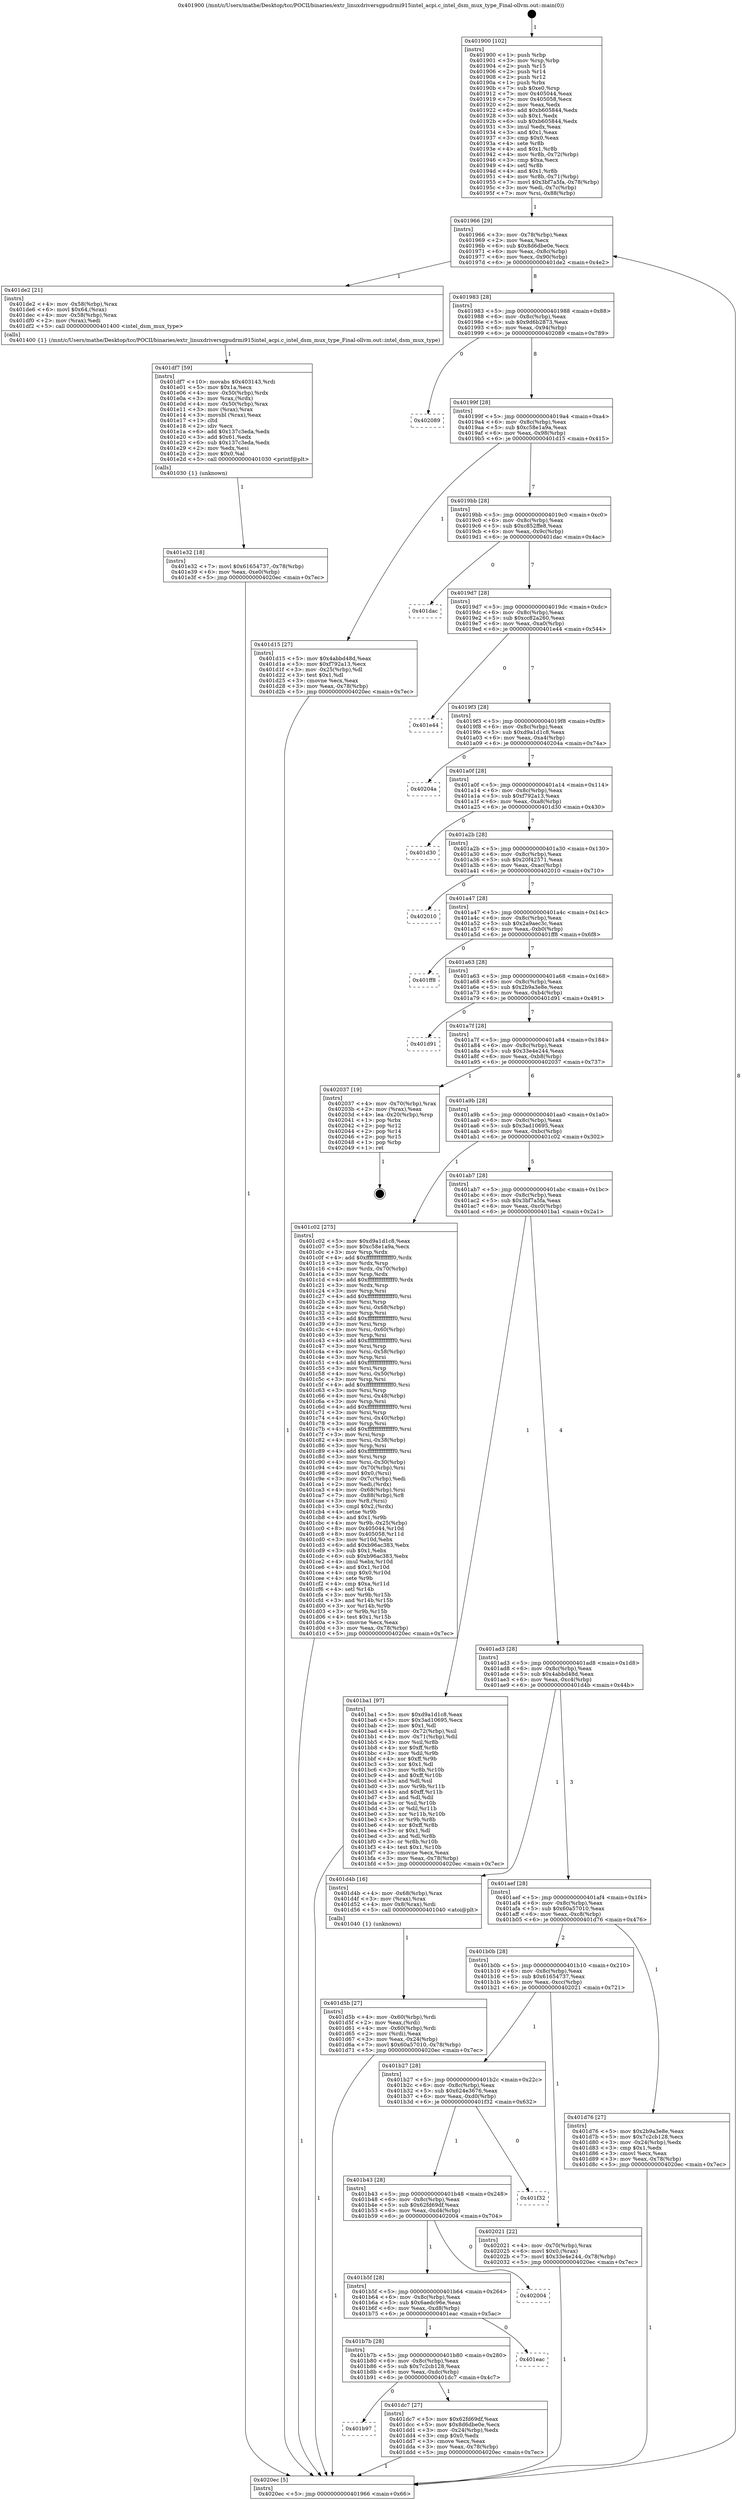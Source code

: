 digraph "0x401900" {
  label = "0x401900 (/mnt/c/Users/mathe/Desktop/tcc/POCII/binaries/extr_linuxdriversgpudrmi915intel_acpi.c_intel_dsm_mux_type_Final-ollvm.out::main(0))"
  labelloc = "t"
  node[shape=record]

  Entry [label="",width=0.3,height=0.3,shape=circle,fillcolor=black,style=filled]
  "0x401966" [label="{
     0x401966 [29]\l
     | [instrs]\l
     &nbsp;&nbsp;0x401966 \<+3\>: mov -0x78(%rbp),%eax\l
     &nbsp;&nbsp;0x401969 \<+2\>: mov %eax,%ecx\l
     &nbsp;&nbsp;0x40196b \<+6\>: sub $0x8d6dbe0e,%ecx\l
     &nbsp;&nbsp;0x401971 \<+6\>: mov %eax,-0x8c(%rbp)\l
     &nbsp;&nbsp;0x401977 \<+6\>: mov %ecx,-0x90(%rbp)\l
     &nbsp;&nbsp;0x40197d \<+6\>: je 0000000000401de2 \<main+0x4e2\>\l
  }"]
  "0x401de2" [label="{
     0x401de2 [21]\l
     | [instrs]\l
     &nbsp;&nbsp;0x401de2 \<+4\>: mov -0x58(%rbp),%rax\l
     &nbsp;&nbsp;0x401de6 \<+6\>: movl $0x64,(%rax)\l
     &nbsp;&nbsp;0x401dec \<+4\>: mov -0x58(%rbp),%rax\l
     &nbsp;&nbsp;0x401df0 \<+2\>: mov (%rax),%edi\l
     &nbsp;&nbsp;0x401df2 \<+5\>: call 0000000000401400 \<intel_dsm_mux_type\>\l
     | [calls]\l
     &nbsp;&nbsp;0x401400 \{1\} (/mnt/c/Users/mathe/Desktop/tcc/POCII/binaries/extr_linuxdriversgpudrmi915intel_acpi.c_intel_dsm_mux_type_Final-ollvm.out::intel_dsm_mux_type)\l
  }"]
  "0x401983" [label="{
     0x401983 [28]\l
     | [instrs]\l
     &nbsp;&nbsp;0x401983 \<+5\>: jmp 0000000000401988 \<main+0x88\>\l
     &nbsp;&nbsp;0x401988 \<+6\>: mov -0x8c(%rbp),%eax\l
     &nbsp;&nbsp;0x40198e \<+5\>: sub $0x9d6b2873,%eax\l
     &nbsp;&nbsp;0x401993 \<+6\>: mov %eax,-0x94(%rbp)\l
     &nbsp;&nbsp;0x401999 \<+6\>: je 0000000000402089 \<main+0x789\>\l
  }"]
  Exit [label="",width=0.3,height=0.3,shape=circle,fillcolor=black,style=filled,peripheries=2]
  "0x402089" [label="{
     0x402089\l
  }", style=dashed]
  "0x40199f" [label="{
     0x40199f [28]\l
     | [instrs]\l
     &nbsp;&nbsp;0x40199f \<+5\>: jmp 00000000004019a4 \<main+0xa4\>\l
     &nbsp;&nbsp;0x4019a4 \<+6\>: mov -0x8c(%rbp),%eax\l
     &nbsp;&nbsp;0x4019aa \<+5\>: sub $0xc58e1a9a,%eax\l
     &nbsp;&nbsp;0x4019af \<+6\>: mov %eax,-0x98(%rbp)\l
     &nbsp;&nbsp;0x4019b5 \<+6\>: je 0000000000401d15 \<main+0x415\>\l
  }"]
  "0x401e32" [label="{
     0x401e32 [18]\l
     | [instrs]\l
     &nbsp;&nbsp;0x401e32 \<+7\>: movl $0x61654737,-0x78(%rbp)\l
     &nbsp;&nbsp;0x401e39 \<+6\>: mov %eax,-0xe0(%rbp)\l
     &nbsp;&nbsp;0x401e3f \<+5\>: jmp 00000000004020ec \<main+0x7ec\>\l
  }"]
  "0x401d15" [label="{
     0x401d15 [27]\l
     | [instrs]\l
     &nbsp;&nbsp;0x401d15 \<+5\>: mov $0x4abbd48d,%eax\l
     &nbsp;&nbsp;0x401d1a \<+5\>: mov $0xf792a13,%ecx\l
     &nbsp;&nbsp;0x401d1f \<+3\>: mov -0x25(%rbp),%dl\l
     &nbsp;&nbsp;0x401d22 \<+3\>: test $0x1,%dl\l
     &nbsp;&nbsp;0x401d25 \<+3\>: cmovne %ecx,%eax\l
     &nbsp;&nbsp;0x401d28 \<+3\>: mov %eax,-0x78(%rbp)\l
     &nbsp;&nbsp;0x401d2b \<+5\>: jmp 00000000004020ec \<main+0x7ec\>\l
  }"]
  "0x4019bb" [label="{
     0x4019bb [28]\l
     | [instrs]\l
     &nbsp;&nbsp;0x4019bb \<+5\>: jmp 00000000004019c0 \<main+0xc0\>\l
     &nbsp;&nbsp;0x4019c0 \<+6\>: mov -0x8c(%rbp),%eax\l
     &nbsp;&nbsp;0x4019c6 \<+5\>: sub $0xc852ffe8,%eax\l
     &nbsp;&nbsp;0x4019cb \<+6\>: mov %eax,-0x9c(%rbp)\l
     &nbsp;&nbsp;0x4019d1 \<+6\>: je 0000000000401dac \<main+0x4ac\>\l
  }"]
  "0x401df7" [label="{
     0x401df7 [59]\l
     | [instrs]\l
     &nbsp;&nbsp;0x401df7 \<+10\>: movabs $0x403143,%rdi\l
     &nbsp;&nbsp;0x401e01 \<+5\>: mov $0x1a,%ecx\l
     &nbsp;&nbsp;0x401e06 \<+4\>: mov -0x50(%rbp),%rdx\l
     &nbsp;&nbsp;0x401e0a \<+3\>: mov %rax,(%rdx)\l
     &nbsp;&nbsp;0x401e0d \<+4\>: mov -0x50(%rbp),%rax\l
     &nbsp;&nbsp;0x401e11 \<+3\>: mov (%rax),%rax\l
     &nbsp;&nbsp;0x401e14 \<+3\>: movsbl (%rax),%eax\l
     &nbsp;&nbsp;0x401e17 \<+1\>: cltd\l
     &nbsp;&nbsp;0x401e18 \<+2\>: idiv %ecx\l
     &nbsp;&nbsp;0x401e1a \<+6\>: add $0x137c3eda,%edx\l
     &nbsp;&nbsp;0x401e20 \<+3\>: add $0x61,%edx\l
     &nbsp;&nbsp;0x401e23 \<+6\>: sub $0x137c3eda,%edx\l
     &nbsp;&nbsp;0x401e29 \<+2\>: mov %edx,%esi\l
     &nbsp;&nbsp;0x401e2b \<+2\>: mov $0x0,%al\l
     &nbsp;&nbsp;0x401e2d \<+5\>: call 0000000000401030 \<printf@plt\>\l
     | [calls]\l
     &nbsp;&nbsp;0x401030 \{1\} (unknown)\l
  }"]
  "0x401dac" [label="{
     0x401dac\l
  }", style=dashed]
  "0x4019d7" [label="{
     0x4019d7 [28]\l
     | [instrs]\l
     &nbsp;&nbsp;0x4019d7 \<+5\>: jmp 00000000004019dc \<main+0xdc\>\l
     &nbsp;&nbsp;0x4019dc \<+6\>: mov -0x8c(%rbp),%eax\l
     &nbsp;&nbsp;0x4019e2 \<+5\>: sub $0xcc82a260,%eax\l
     &nbsp;&nbsp;0x4019e7 \<+6\>: mov %eax,-0xa0(%rbp)\l
     &nbsp;&nbsp;0x4019ed \<+6\>: je 0000000000401e44 \<main+0x544\>\l
  }"]
  "0x401b97" [label="{
     0x401b97\l
  }", style=dashed]
  "0x401e44" [label="{
     0x401e44\l
  }", style=dashed]
  "0x4019f3" [label="{
     0x4019f3 [28]\l
     | [instrs]\l
     &nbsp;&nbsp;0x4019f3 \<+5\>: jmp 00000000004019f8 \<main+0xf8\>\l
     &nbsp;&nbsp;0x4019f8 \<+6\>: mov -0x8c(%rbp),%eax\l
     &nbsp;&nbsp;0x4019fe \<+5\>: sub $0xd9a1d1c8,%eax\l
     &nbsp;&nbsp;0x401a03 \<+6\>: mov %eax,-0xa4(%rbp)\l
     &nbsp;&nbsp;0x401a09 \<+6\>: je 000000000040204a \<main+0x74a\>\l
  }"]
  "0x401dc7" [label="{
     0x401dc7 [27]\l
     | [instrs]\l
     &nbsp;&nbsp;0x401dc7 \<+5\>: mov $0x62fd69df,%eax\l
     &nbsp;&nbsp;0x401dcc \<+5\>: mov $0x8d6dbe0e,%ecx\l
     &nbsp;&nbsp;0x401dd1 \<+3\>: mov -0x24(%rbp),%edx\l
     &nbsp;&nbsp;0x401dd4 \<+3\>: cmp $0x0,%edx\l
     &nbsp;&nbsp;0x401dd7 \<+3\>: cmove %ecx,%eax\l
     &nbsp;&nbsp;0x401dda \<+3\>: mov %eax,-0x78(%rbp)\l
     &nbsp;&nbsp;0x401ddd \<+5\>: jmp 00000000004020ec \<main+0x7ec\>\l
  }"]
  "0x40204a" [label="{
     0x40204a\l
  }", style=dashed]
  "0x401a0f" [label="{
     0x401a0f [28]\l
     | [instrs]\l
     &nbsp;&nbsp;0x401a0f \<+5\>: jmp 0000000000401a14 \<main+0x114\>\l
     &nbsp;&nbsp;0x401a14 \<+6\>: mov -0x8c(%rbp),%eax\l
     &nbsp;&nbsp;0x401a1a \<+5\>: sub $0xf792a13,%eax\l
     &nbsp;&nbsp;0x401a1f \<+6\>: mov %eax,-0xa8(%rbp)\l
     &nbsp;&nbsp;0x401a25 \<+6\>: je 0000000000401d30 \<main+0x430\>\l
  }"]
  "0x401b7b" [label="{
     0x401b7b [28]\l
     | [instrs]\l
     &nbsp;&nbsp;0x401b7b \<+5\>: jmp 0000000000401b80 \<main+0x280\>\l
     &nbsp;&nbsp;0x401b80 \<+6\>: mov -0x8c(%rbp),%eax\l
     &nbsp;&nbsp;0x401b86 \<+5\>: sub $0x7c2cb128,%eax\l
     &nbsp;&nbsp;0x401b8b \<+6\>: mov %eax,-0xdc(%rbp)\l
     &nbsp;&nbsp;0x401b91 \<+6\>: je 0000000000401dc7 \<main+0x4c7\>\l
  }"]
  "0x401d30" [label="{
     0x401d30\l
  }", style=dashed]
  "0x401a2b" [label="{
     0x401a2b [28]\l
     | [instrs]\l
     &nbsp;&nbsp;0x401a2b \<+5\>: jmp 0000000000401a30 \<main+0x130\>\l
     &nbsp;&nbsp;0x401a30 \<+6\>: mov -0x8c(%rbp),%eax\l
     &nbsp;&nbsp;0x401a36 \<+5\>: sub $0x20f42571,%eax\l
     &nbsp;&nbsp;0x401a3b \<+6\>: mov %eax,-0xac(%rbp)\l
     &nbsp;&nbsp;0x401a41 \<+6\>: je 0000000000402010 \<main+0x710\>\l
  }"]
  "0x401eac" [label="{
     0x401eac\l
  }", style=dashed]
  "0x402010" [label="{
     0x402010\l
  }", style=dashed]
  "0x401a47" [label="{
     0x401a47 [28]\l
     | [instrs]\l
     &nbsp;&nbsp;0x401a47 \<+5\>: jmp 0000000000401a4c \<main+0x14c\>\l
     &nbsp;&nbsp;0x401a4c \<+6\>: mov -0x8c(%rbp),%eax\l
     &nbsp;&nbsp;0x401a52 \<+5\>: sub $0x2a9aec3c,%eax\l
     &nbsp;&nbsp;0x401a57 \<+6\>: mov %eax,-0xb0(%rbp)\l
     &nbsp;&nbsp;0x401a5d \<+6\>: je 0000000000401ff8 \<main+0x6f8\>\l
  }"]
  "0x401b5f" [label="{
     0x401b5f [28]\l
     | [instrs]\l
     &nbsp;&nbsp;0x401b5f \<+5\>: jmp 0000000000401b64 \<main+0x264\>\l
     &nbsp;&nbsp;0x401b64 \<+6\>: mov -0x8c(%rbp),%eax\l
     &nbsp;&nbsp;0x401b6a \<+5\>: sub $0x6aedc96e,%eax\l
     &nbsp;&nbsp;0x401b6f \<+6\>: mov %eax,-0xd8(%rbp)\l
     &nbsp;&nbsp;0x401b75 \<+6\>: je 0000000000401eac \<main+0x5ac\>\l
  }"]
  "0x401ff8" [label="{
     0x401ff8\l
  }", style=dashed]
  "0x401a63" [label="{
     0x401a63 [28]\l
     | [instrs]\l
     &nbsp;&nbsp;0x401a63 \<+5\>: jmp 0000000000401a68 \<main+0x168\>\l
     &nbsp;&nbsp;0x401a68 \<+6\>: mov -0x8c(%rbp),%eax\l
     &nbsp;&nbsp;0x401a6e \<+5\>: sub $0x2b9a3e8e,%eax\l
     &nbsp;&nbsp;0x401a73 \<+6\>: mov %eax,-0xb4(%rbp)\l
     &nbsp;&nbsp;0x401a79 \<+6\>: je 0000000000401d91 \<main+0x491\>\l
  }"]
  "0x402004" [label="{
     0x402004\l
  }", style=dashed]
  "0x401d91" [label="{
     0x401d91\l
  }", style=dashed]
  "0x401a7f" [label="{
     0x401a7f [28]\l
     | [instrs]\l
     &nbsp;&nbsp;0x401a7f \<+5\>: jmp 0000000000401a84 \<main+0x184\>\l
     &nbsp;&nbsp;0x401a84 \<+6\>: mov -0x8c(%rbp),%eax\l
     &nbsp;&nbsp;0x401a8a \<+5\>: sub $0x33e4e244,%eax\l
     &nbsp;&nbsp;0x401a8f \<+6\>: mov %eax,-0xb8(%rbp)\l
     &nbsp;&nbsp;0x401a95 \<+6\>: je 0000000000402037 \<main+0x737\>\l
  }"]
  "0x401b43" [label="{
     0x401b43 [28]\l
     | [instrs]\l
     &nbsp;&nbsp;0x401b43 \<+5\>: jmp 0000000000401b48 \<main+0x248\>\l
     &nbsp;&nbsp;0x401b48 \<+6\>: mov -0x8c(%rbp),%eax\l
     &nbsp;&nbsp;0x401b4e \<+5\>: sub $0x62fd69df,%eax\l
     &nbsp;&nbsp;0x401b53 \<+6\>: mov %eax,-0xd4(%rbp)\l
     &nbsp;&nbsp;0x401b59 \<+6\>: je 0000000000402004 \<main+0x704\>\l
  }"]
  "0x402037" [label="{
     0x402037 [19]\l
     | [instrs]\l
     &nbsp;&nbsp;0x402037 \<+4\>: mov -0x70(%rbp),%rax\l
     &nbsp;&nbsp;0x40203b \<+2\>: mov (%rax),%eax\l
     &nbsp;&nbsp;0x40203d \<+4\>: lea -0x20(%rbp),%rsp\l
     &nbsp;&nbsp;0x402041 \<+1\>: pop %rbx\l
     &nbsp;&nbsp;0x402042 \<+2\>: pop %r12\l
     &nbsp;&nbsp;0x402044 \<+2\>: pop %r14\l
     &nbsp;&nbsp;0x402046 \<+2\>: pop %r15\l
     &nbsp;&nbsp;0x402048 \<+1\>: pop %rbp\l
     &nbsp;&nbsp;0x402049 \<+1\>: ret\l
  }"]
  "0x401a9b" [label="{
     0x401a9b [28]\l
     | [instrs]\l
     &nbsp;&nbsp;0x401a9b \<+5\>: jmp 0000000000401aa0 \<main+0x1a0\>\l
     &nbsp;&nbsp;0x401aa0 \<+6\>: mov -0x8c(%rbp),%eax\l
     &nbsp;&nbsp;0x401aa6 \<+5\>: sub $0x3ad10695,%eax\l
     &nbsp;&nbsp;0x401aab \<+6\>: mov %eax,-0xbc(%rbp)\l
     &nbsp;&nbsp;0x401ab1 \<+6\>: je 0000000000401c02 \<main+0x302\>\l
  }"]
  "0x401f32" [label="{
     0x401f32\l
  }", style=dashed]
  "0x401c02" [label="{
     0x401c02 [275]\l
     | [instrs]\l
     &nbsp;&nbsp;0x401c02 \<+5\>: mov $0xd9a1d1c8,%eax\l
     &nbsp;&nbsp;0x401c07 \<+5\>: mov $0xc58e1a9a,%ecx\l
     &nbsp;&nbsp;0x401c0c \<+3\>: mov %rsp,%rdx\l
     &nbsp;&nbsp;0x401c0f \<+4\>: add $0xfffffffffffffff0,%rdx\l
     &nbsp;&nbsp;0x401c13 \<+3\>: mov %rdx,%rsp\l
     &nbsp;&nbsp;0x401c16 \<+4\>: mov %rdx,-0x70(%rbp)\l
     &nbsp;&nbsp;0x401c1a \<+3\>: mov %rsp,%rdx\l
     &nbsp;&nbsp;0x401c1d \<+4\>: add $0xfffffffffffffff0,%rdx\l
     &nbsp;&nbsp;0x401c21 \<+3\>: mov %rdx,%rsp\l
     &nbsp;&nbsp;0x401c24 \<+3\>: mov %rsp,%rsi\l
     &nbsp;&nbsp;0x401c27 \<+4\>: add $0xfffffffffffffff0,%rsi\l
     &nbsp;&nbsp;0x401c2b \<+3\>: mov %rsi,%rsp\l
     &nbsp;&nbsp;0x401c2e \<+4\>: mov %rsi,-0x68(%rbp)\l
     &nbsp;&nbsp;0x401c32 \<+3\>: mov %rsp,%rsi\l
     &nbsp;&nbsp;0x401c35 \<+4\>: add $0xfffffffffffffff0,%rsi\l
     &nbsp;&nbsp;0x401c39 \<+3\>: mov %rsi,%rsp\l
     &nbsp;&nbsp;0x401c3c \<+4\>: mov %rsi,-0x60(%rbp)\l
     &nbsp;&nbsp;0x401c40 \<+3\>: mov %rsp,%rsi\l
     &nbsp;&nbsp;0x401c43 \<+4\>: add $0xfffffffffffffff0,%rsi\l
     &nbsp;&nbsp;0x401c47 \<+3\>: mov %rsi,%rsp\l
     &nbsp;&nbsp;0x401c4a \<+4\>: mov %rsi,-0x58(%rbp)\l
     &nbsp;&nbsp;0x401c4e \<+3\>: mov %rsp,%rsi\l
     &nbsp;&nbsp;0x401c51 \<+4\>: add $0xfffffffffffffff0,%rsi\l
     &nbsp;&nbsp;0x401c55 \<+3\>: mov %rsi,%rsp\l
     &nbsp;&nbsp;0x401c58 \<+4\>: mov %rsi,-0x50(%rbp)\l
     &nbsp;&nbsp;0x401c5c \<+3\>: mov %rsp,%rsi\l
     &nbsp;&nbsp;0x401c5f \<+4\>: add $0xfffffffffffffff0,%rsi\l
     &nbsp;&nbsp;0x401c63 \<+3\>: mov %rsi,%rsp\l
     &nbsp;&nbsp;0x401c66 \<+4\>: mov %rsi,-0x48(%rbp)\l
     &nbsp;&nbsp;0x401c6a \<+3\>: mov %rsp,%rsi\l
     &nbsp;&nbsp;0x401c6d \<+4\>: add $0xfffffffffffffff0,%rsi\l
     &nbsp;&nbsp;0x401c71 \<+3\>: mov %rsi,%rsp\l
     &nbsp;&nbsp;0x401c74 \<+4\>: mov %rsi,-0x40(%rbp)\l
     &nbsp;&nbsp;0x401c78 \<+3\>: mov %rsp,%rsi\l
     &nbsp;&nbsp;0x401c7b \<+4\>: add $0xfffffffffffffff0,%rsi\l
     &nbsp;&nbsp;0x401c7f \<+3\>: mov %rsi,%rsp\l
     &nbsp;&nbsp;0x401c82 \<+4\>: mov %rsi,-0x38(%rbp)\l
     &nbsp;&nbsp;0x401c86 \<+3\>: mov %rsp,%rsi\l
     &nbsp;&nbsp;0x401c89 \<+4\>: add $0xfffffffffffffff0,%rsi\l
     &nbsp;&nbsp;0x401c8d \<+3\>: mov %rsi,%rsp\l
     &nbsp;&nbsp;0x401c90 \<+4\>: mov %rsi,-0x30(%rbp)\l
     &nbsp;&nbsp;0x401c94 \<+4\>: mov -0x70(%rbp),%rsi\l
     &nbsp;&nbsp;0x401c98 \<+6\>: movl $0x0,(%rsi)\l
     &nbsp;&nbsp;0x401c9e \<+3\>: mov -0x7c(%rbp),%edi\l
     &nbsp;&nbsp;0x401ca1 \<+2\>: mov %edi,(%rdx)\l
     &nbsp;&nbsp;0x401ca3 \<+4\>: mov -0x68(%rbp),%rsi\l
     &nbsp;&nbsp;0x401ca7 \<+7\>: mov -0x88(%rbp),%r8\l
     &nbsp;&nbsp;0x401cae \<+3\>: mov %r8,(%rsi)\l
     &nbsp;&nbsp;0x401cb1 \<+3\>: cmpl $0x2,(%rdx)\l
     &nbsp;&nbsp;0x401cb4 \<+4\>: setne %r9b\l
     &nbsp;&nbsp;0x401cb8 \<+4\>: and $0x1,%r9b\l
     &nbsp;&nbsp;0x401cbc \<+4\>: mov %r9b,-0x25(%rbp)\l
     &nbsp;&nbsp;0x401cc0 \<+8\>: mov 0x405044,%r10d\l
     &nbsp;&nbsp;0x401cc8 \<+8\>: mov 0x405058,%r11d\l
     &nbsp;&nbsp;0x401cd0 \<+3\>: mov %r10d,%ebx\l
     &nbsp;&nbsp;0x401cd3 \<+6\>: add $0xb96ac383,%ebx\l
     &nbsp;&nbsp;0x401cd9 \<+3\>: sub $0x1,%ebx\l
     &nbsp;&nbsp;0x401cdc \<+6\>: sub $0xb96ac383,%ebx\l
     &nbsp;&nbsp;0x401ce2 \<+4\>: imul %ebx,%r10d\l
     &nbsp;&nbsp;0x401ce6 \<+4\>: and $0x1,%r10d\l
     &nbsp;&nbsp;0x401cea \<+4\>: cmp $0x0,%r10d\l
     &nbsp;&nbsp;0x401cee \<+4\>: sete %r9b\l
     &nbsp;&nbsp;0x401cf2 \<+4\>: cmp $0xa,%r11d\l
     &nbsp;&nbsp;0x401cf6 \<+4\>: setl %r14b\l
     &nbsp;&nbsp;0x401cfa \<+3\>: mov %r9b,%r15b\l
     &nbsp;&nbsp;0x401cfd \<+3\>: and %r14b,%r15b\l
     &nbsp;&nbsp;0x401d00 \<+3\>: xor %r14b,%r9b\l
     &nbsp;&nbsp;0x401d03 \<+3\>: or %r9b,%r15b\l
     &nbsp;&nbsp;0x401d06 \<+4\>: test $0x1,%r15b\l
     &nbsp;&nbsp;0x401d0a \<+3\>: cmovne %ecx,%eax\l
     &nbsp;&nbsp;0x401d0d \<+3\>: mov %eax,-0x78(%rbp)\l
     &nbsp;&nbsp;0x401d10 \<+5\>: jmp 00000000004020ec \<main+0x7ec\>\l
  }"]
  "0x401ab7" [label="{
     0x401ab7 [28]\l
     | [instrs]\l
     &nbsp;&nbsp;0x401ab7 \<+5\>: jmp 0000000000401abc \<main+0x1bc\>\l
     &nbsp;&nbsp;0x401abc \<+6\>: mov -0x8c(%rbp),%eax\l
     &nbsp;&nbsp;0x401ac2 \<+5\>: sub $0x3bf7a5fa,%eax\l
     &nbsp;&nbsp;0x401ac7 \<+6\>: mov %eax,-0xc0(%rbp)\l
     &nbsp;&nbsp;0x401acd \<+6\>: je 0000000000401ba1 \<main+0x2a1\>\l
  }"]
  "0x401b27" [label="{
     0x401b27 [28]\l
     | [instrs]\l
     &nbsp;&nbsp;0x401b27 \<+5\>: jmp 0000000000401b2c \<main+0x22c\>\l
     &nbsp;&nbsp;0x401b2c \<+6\>: mov -0x8c(%rbp),%eax\l
     &nbsp;&nbsp;0x401b32 \<+5\>: sub $0x624e3676,%eax\l
     &nbsp;&nbsp;0x401b37 \<+6\>: mov %eax,-0xd0(%rbp)\l
     &nbsp;&nbsp;0x401b3d \<+6\>: je 0000000000401f32 \<main+0x632\>\l
  }"]
  "0x401ba1" [label="{
     0x401ba1 [97]\l
     | [instrs]\l
     &nbsp;&nbsp;0x401ba1 \<+5\>: mov $0xd9a1d1c8,%eax\l
     &nbsp;&nbsp;0x401ba6 \<+5\>: mov $0x3ad10695,%ecx\l
     &nbsp;&nbsp;0x401bab \<+2\>: mov $0x1,%dl\l
     &nbsp;&nbsp;0x401bad \<+4\>: mov -0x72(%rbp),%sil\l
     &nbsp;&nbsp;0x401bb1 \<+4\>: mov -0x71(%rbp),%dil\l
     &nbsp;&nbsp;0x401bb5 \<+3\>: mov %sil,%r8b\l
     &nbsp;&nbsp;0x401bb8 \<+4\>: xor $0xff,%r8b\l
     &nbsp;&nbsp;0x401bbc \<+3\>: mov %dil,%r9b\l
     &nbsp;&nbsp;0x401bbf \<+4\>: xor $0xff,%r9b\l
     &nbsp;&nbsp;0x401bc3 \<+3\>: xor $0x1,%dl\l
     &nbsp;&nbsp;0x401bc6 \<+3\>: mov %r8b,%r10b\l
     &nbsp;&nbsp;0x401bc9 \<+4\>: and $0xff,%r10b\l
     &nbsp;&nbsp;0x401bcd \<+3\>: and %dl,%sil\l
     &nbsp;&nbsp;0x401bd0 \<+3\>: mov %r9b,%r11b\l
     &nbsp;&nbsp;0x401bd3 \<+4\>: and $0xff,%r11b\l
     &nbsp;&nbsp;0x401bd7 \<+3\>: and %dl,%dil\l
     &nbsp;&nbsp;0x401bda \<+3\>: or %sil,%r10b\l
     &nbsp;&nbsp;0x401bdd \<+3\>: or %dil,%r11b\l
     &nbsp;&nbsp;0x401be0 \<+3\>: xor %r11b,%r10b\l
     &nbsp;&nbsp;0x401be3 \<+3\>: or %r9b,%r8b\l
     &nbsp;&nbsp;0x401be6 \<+4\>: xor $0xff,%r8b\l
     &nbsp;&nbsp;0x401bea \<+3\>: or $0x1,%dl\l
     &nbsp;&nbsp;0x401bed \<+3\>: and %dl,%r8b\l
     &nbsp;&nbsp;0x401bf0 \<+3\>: or %r8b,%r10b\l
     &nbsp;&nbsp;0x401bf3 \<+4\>: test $0x1,%r10b\l
     &nbsp;&nbsp;0x401bf7 \<+3\>: cmovne %ecx,%eax\l
     &nbsp;&nbsp;0x401bfa \<+3\>: mov %eax,-0x78(%rbp)\l
     &nbsp;&nbsp;0x401bfd \<+5\>: jmp 00000000004020ec \<main+0x7ec\>\l
  }"]
  "0x401ad3" [label="{
     0x401ad3 [28]\l
     | [instrs]\l
     &nbsp;&nbsp;0x401ad3 \<+5\>: jmp 0000000000401ad8 \<main+0x1d8\>\l
     &nbsp;&nbsp;0x401ad8 \<+6\>: mov -0x8c(%rbp),%eax\l
     &nbsp;&nbsp;0x401ade \<+5\>: sub $0x4abbd48d,%eax\l
     &nbsp;&nbsp;0x401ae3 \<+6\>: mov %eax,-0xc4(%rbp)\l
     &nbsp;&nbsp;0x401ae9 \<+6\>: je 0000000000401d4b \<main+0x44b\>\l
  }"]
  "0x4020ec" [label="{
     0x4020ec [5]\l
     | [instrs]\l
     &nbsp;&nbsp;0x4020ec \<+5\>: jmp 0000000000401966 \<main+0x66\>\l
  }"]
  "0x401900" [label="{
     0x401900 [102]\l
     | [instrs]\l
     &nbsp;&nbsp;0x401900 \<+1\>: push %rbp\l
     &nbsp;&nbsp;0x401901 \<+3\>: mov %rsp,%rbp\l
     &nbsp;&nbsp;0x401904 \<+2\>: push %r15\l
     &nbsp;&nbsp;0x401906 \<+2\>: push %r14\l
     &nbsp;&nbsp;0x401908 \<+2\>: push %r12\l
     &nbsp;&nbsp;0x40190a \<+1\>: push %rbx\l
     &nbsp;&nbsp;0x40190b \<+7\>: sub $0xe0,%rsp\l
     &nbsp;&nbsp;0x401912 \<+7\>: mov 0x405044,%eax\l
     &nbsp;&nbsp;0x401919 \<+7\>: mov 0x405058,%ecx\l
     &nbsp;&nbsp;0x401920 \<+2\>: mov %eax,%edx\l
     &nbsp;&nbsp;0x401922 \<+6\>: add $0xb605844,%edx\l
     &nbsp;&nbsp;0x401928 \<+3\>: sub $0x1,%edx\l
     &nbsp;&nbsp;0x40192b \<+6\>: sub $0xb605844,%edx\l
     &nbsp;&nbsp;0x401931 \<+3\>: imul %edx,%eax\l
     &nbsp;&nbsp;0x401934 \<+3\>: and $0x1,%eax\l
     &nbsp;&nbsp;0x401937 \<+3\>: cmp $0x0,%eax\l
     &nbsp;&nbsp;0x40193a \<+4\>: sete %r8b\l
     &nbsp;&nbsp;0x40193e \<+4\>: and $0x1,%r8b\l
     &nbsp;&nbsp;0x401942 \<+4\>: mov %r8b,-0x72(%rbp)\l
     &nbsp;&nbsp;0x401946 \<+3\>: cmp $0xa,%ecx\l
     &nbsp;&nbsp;0x401949 \<+4\>: setl %r8b\l
     &nbsp;&nbsp;0x40194d \<+4\>: and $0x1,%r8b\l
     &nbsp;&nbsp;0x401951 \<+4\>: mov %r8b,-0x71(%rbp)\l
     &nbsp;&nbsp;0x401955 \<+7\>: movl $0x3bf7a5fa,-0x78(%rbp)\l
     &nbsp;&nbsp;0x40195c \<+3\>: mov %edi,-0x7c(%rbp)\l
     &nbsp;&nbsp;0x40195f \<+7\>: mov %rsi,-0x88(%rbp)\l
  }"]
  "0x402021" [label="{
     0x402021 [22]\l
     | [instrs]\l
     &nbsp;&nbsp;0x402021 \<+4\>: mov -0x70(%rbp),%rax\l
     &nbsp;&nbsp;0x402025 \<+6\>: movl $0x0,(%rax)\l
     &nbsp;&nbsp;0x40202b \<+7\>: movl $0x33e4e244,-0x78(%rbp)\l
     &nbsp;&nbsp;0x402032 \<+5\>: jmp 00000000004020ec \<main+0x7ec\>\l
  }"]
  "0x401b0b" [label="{
     0x401b0b [28]\l
     | [instrs]\l
     &nbsp;&nbsp;0x401b0b \<+5\>: jmp 0000000000401b10 \<main+0x210\>\l
     &nbsp;&nbsp;0x401b10 \<+6\>: mov -0x8c(%rbp),%eax\l
     &nbsp;&nbsp;0x401b16 \<+5\>: sub $0x61654737,%eax\l
     &nbsp;&nbsp;0x401b1b \<+6\>: mov %eax,-0xcc(%rbp)\l
     &nbsp;&nbsp;0x401b21 \<+6\>: je 0000000000402021 \<main+0x721\>\l
  }"]
  "0x401d4b" [label="{
     0x401d4b [16]\l
     | [instrs]\l
     &nbsp;&nbsp;0x401d4b \<+4\>: mov -0x68(%rbp),%rax\l
     &nbsp;&nbsp;0x401d4f \<+3\>: mov (%rax),%rax\l
     &nbsp;&nbsp;0x401d52 \<+4\>: mov 0x8(%rax),%rdi\l
     &nbsp;&nbsp;0x401d56 \<+5\>: call 0000000000401040 \<atoi@plt\>\l
     | [calls]\l
     &nbsp;&nbsp;0x401040 \{1\} (unknown)\l
  }"]
  "0x401aef" [label="{
     0x401aef [28]\l
     | [instrs]\l
     &nbsp;&nbsp;0x401aef \<+5\>: jmp 0000000000401af4 \<main+0x1f4\>\l
     &nbsp;&nbsp;0x401af4 \<+6\>: mov -0x8c(%rbp),%eax\l
     &nbsp;&nbsp;0x401afa \<+5\>: sub $0x60a57010,%eax\l
     &nbsp;&nbsp;0x401aff \<+6\>: mov %eax,-0xc8(%rbp)\l
     &nbsp;&nbsp;0x401b05 \<+6\>: je 0000000000401d76 \<main+0x476\>\l
  }"]
  "0x401d5b" [label="{
     0x401d5b [27]\l
     | [instrs]\l
     &nbsp;&nbsp;0x401d5b \<+4\>: mov -0x60(%rbp),%rdi\l
     &nbsp;&nbsp;0x401d5f \<+2\>: mov %eax,(%rdi)\l
     &nbsp;&nbsp;0x401d61 \<+4\>: mov -0x60(%rbp),%rdi\l
     &nbsp;&nbsp;0x401d65 \<+2\>: mov (%rdi),%eax\l
     &nbsp;&nbsp;0x401d67 \<+3\>: mov %eax,-0x24(%rbp)\l
     &nbsp;&nbsp;0x401d6a \<+7\>: movl $0x60a57010,-0x78(%rbp)\l
     &nbsp;&nbsp;0x401d71 \<+5\>: jmp 00000000004020ec \<main+0x7ec\>\l
  }"]
  "0x401d76" [label="{
     0x401d76 [27]\l
     | [instrs]\l
     &nbsp;&nbsp;0x401d76 \<+5\>: mov $0x2b9a3e8e,%eax\l
     &nbsp;&nbsp;0x401d7b \<+5\>: mov $0x7c2cb128,%ecx\l
     &nbsp;&nbsp;0x401d80 \<+3\>: mov -0x24(%rbp),%edx\l
     &nbsp;&nbsp;0x401d83 \<+3\>: cmp $0x1,%edx\l
     &nbsp;&nbsp;0x401d86 \<+3\>: cmovl %ecx,%eax\l
     &nbsp;&nbsp;0x401d89 \<+3\>: mov %eax,-0x78(%rbp)\l
     &nbsp;&nbsp;0x401d8c \<+5\>: jmp 00000000004020ec \<main+0x7ec\>\l
  }"]
  Entry -> "0x401900" [label=" 1"]
  "0x401966" -> "0x401de2" [label=" 1"]
  "0x401966" -> "0x401983" [label=" 8"]
  "0x402037" -> Exit [label=" 1"]
  "0x401983" -> "0x402089" [label=" 0"]
  "0x401983" -> "0x40199f" [label=" 8"]
  "0x402021" -> "0x4020ec" [label=" 1"]
  "0x40199f" -> "0x401d15" [label=" 1"]
  "0x40199f" -> "0x4019bb" [label=" 7"]
  "0x401e32" -> "0x4020ec" [label=" 1"]
  "0x4019bb" -> "0x401dac" [label=" 0"]
  "0x4019bb" -> "0x4019d7" [label=" 7"]
  "0x401df7" -> "0x401e32" [label=" 1"]
  "0x4019d7" -> "0x401e44" [label=" 0"]
  "0x4019d7" -> "0x4019f3" [label=" 7"]
  "0x401de2" -> "0x401df7" [label=" 1"]
  "0x4019f3" -> "0x40204a" [label=" 0"]
  "0x4019f3" -> "0x401a0f" [label=" 7"]
  "0x401dc7" -> "0x4020ec" [label=" 1"]
  "0x401a0f" -> "0x401d30" [label=" 0"]
  "0x401a0f" -> "0x401a2b" [label=" 7"]
  "0x401b7b" -> "0x401dc7" [label=" 1"]
  "0x401a2b" -> "0x402010" [label=" 0"]
  "0x401a2b" -> "0x401a47" [label=" 7"]
  "0x401b7b" -> "0x401b97" [label=" 0"]
  "0x401a47" -> "0x401ff8" [label=" 0"]
  "0x401a47" -> "0x401a63" [label=" 7"]
  "0x401b5f" -> "0x401eac" [label=" 0"]
  "0x401a63" -> "0x401d91" [label=" 0"]
  "0x401a63" -> "0x401a7f" [label=" 7"]
  "0x401b5f" -> "0x401b7b" [label=" 1"]
  "0x401a7f" -> "0x402037" [label=" 1"]
  "0x401a7f" -> "0x401a9b" [label=" 6"]
  "0x401b43" -> "0x402004" [label=" 0"]
  "0x401a9b" -> "0x401c02" [label=" 1"]
  "0x401a9b" -> "0x401ab7" [label=" 5"]
  "0x401b43" -> "0x401b5f" [label=" 1"]
  "0x401ab7" -> "0x401ba1" [label=" 1"]
  "0x401ab7" -> "0x401ad3" [label=" 4"]
  "0x401ba1" -> "0x4020ec" [label=" 1"]
  "0x401900" -> "0x401966" [label=" 1"]
  "0x4020ec" -> "0x401966" [label=" 8"]
  "0x401b27" -> "0x401f32" [label=" 0"]
  "0x401c02" -> "0x4020ec" [label=" 1"]
  "0x401d15" -> "0x4020ec" [label=" 1"]
  "0x401b27" -> "0x401b43" [label=" 1"]
  "0x401ad3" -> "0x401d4b" [label=" 1"]
  "0x401ad3" -> "0x401aef" [label=" 3"]
  "0x401d4b" -> "0x401d5b" [label=" 1"]
  "0x401d5b" -> "0x4020ec" [label=" 1"]
  "0x401b0b" -> "0x402021" [label=" 1"]
  "0x401aef" -> "0x401d76" [label=" 1"]
  "0x401aef" -> "0x401b0b" [label=" 2"]
  "0x401d76" -> "0x4020ec" [label=" 1"]
  "0x401b0b" -> "0x401b27" [label=" 1"]
}
